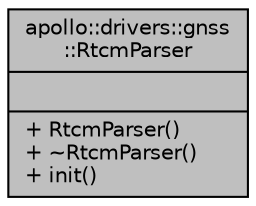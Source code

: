 digraph "apollo::drivers::gnss::RtcmParser"
{
  edge [fontname="Helvetica",fontsize="10",labelfontname="Helvetica",labelfontsize="10"];
  node [fontname="Helvetica",fontsize="10",shape=record];
  Node1 [label="{apollo::drivers::gnss\l::RtcmParser\n||+ RtcmParser()\l+ ~RtcmParser()\l+ init()\l}",height=0.2,width=0.4,color="black", fillcolor="grey75", style="filled" fontcolor="black"];
}
